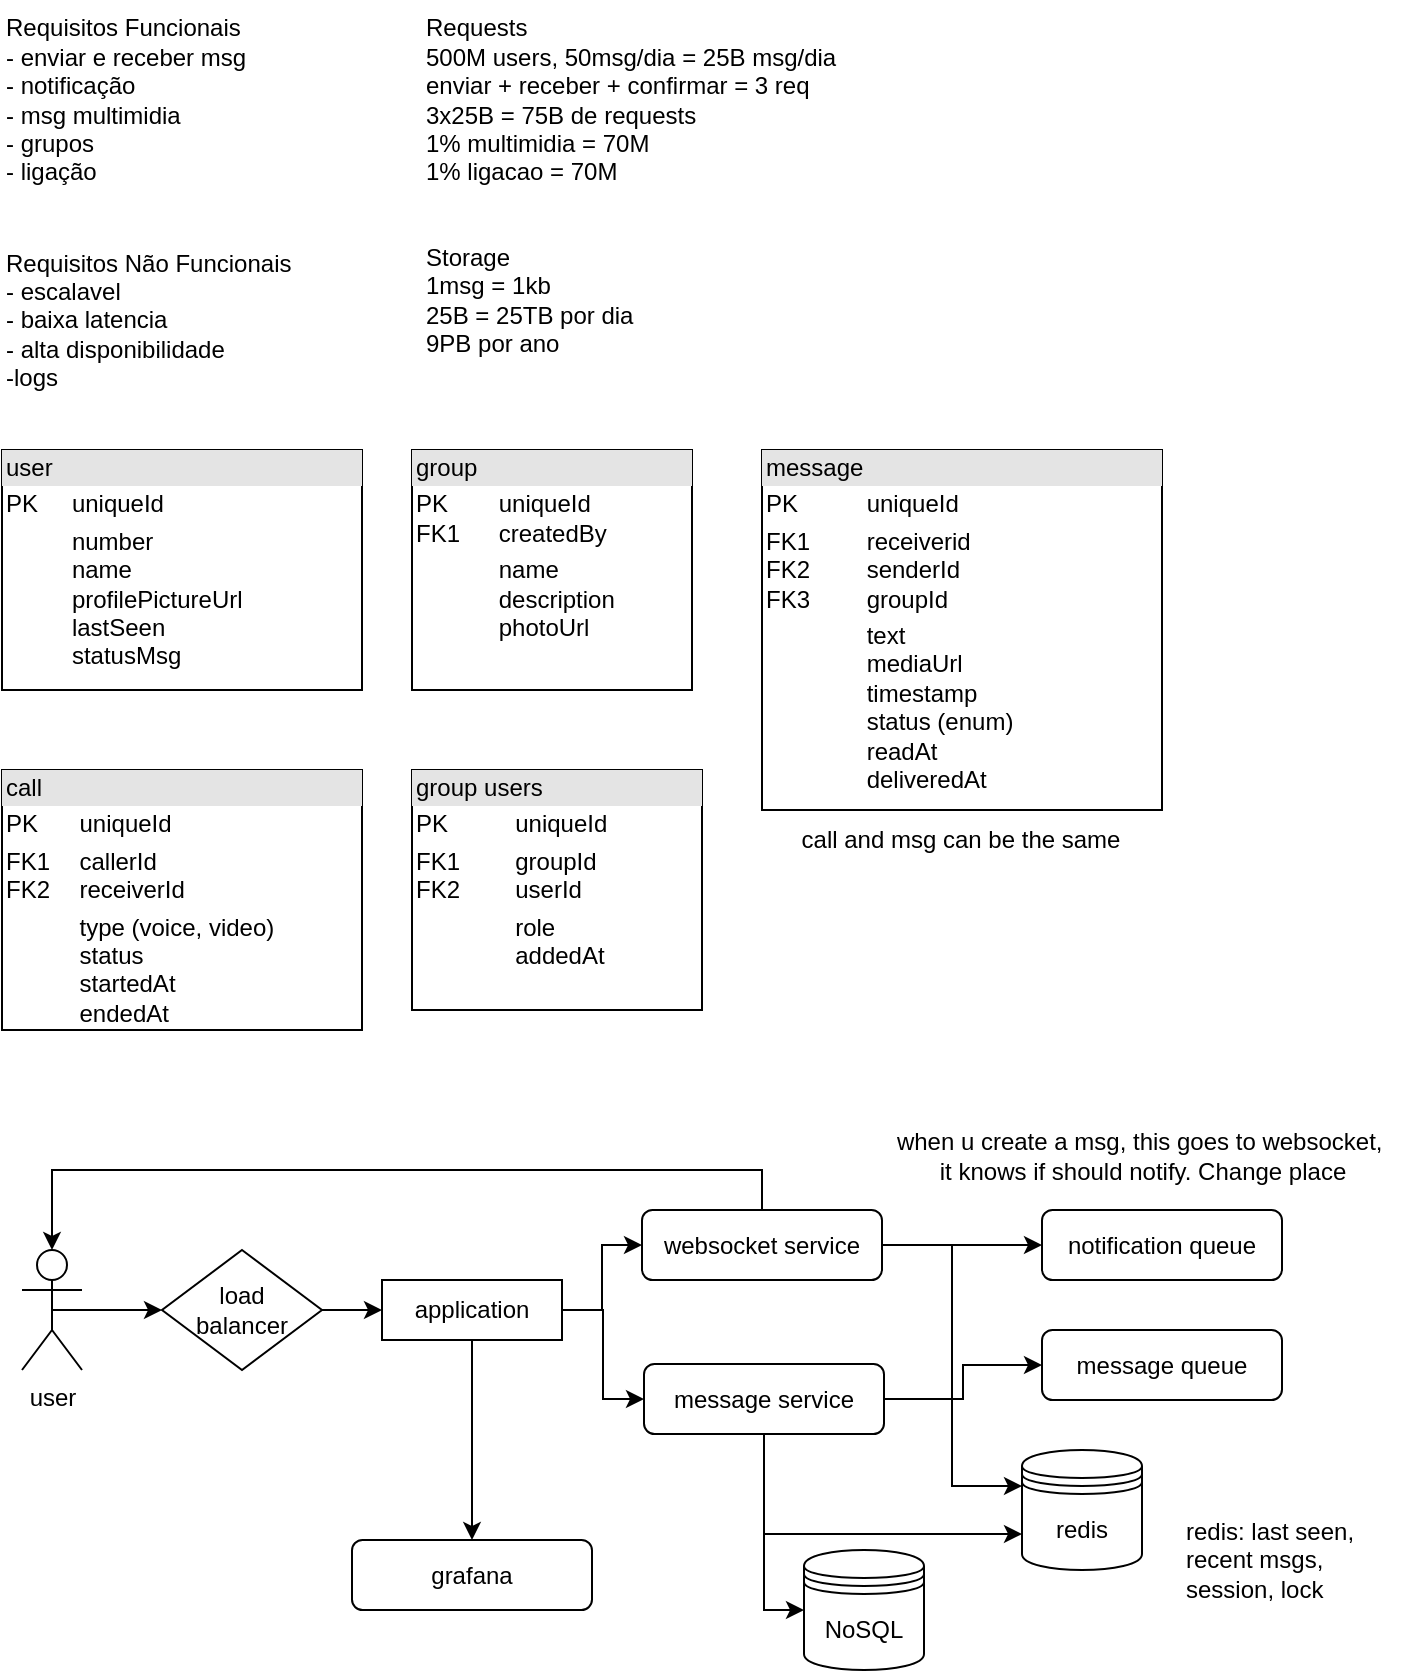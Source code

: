 <mxfile version="24.8.4">
  <diagram name="Página-1" id="xOaAkj4b48Gnb_sCeI06">
    <mxGraphModel dx="795" dy="606" grid="1" gridSize="10" guides="1" tooltips="1" connect="1" arrows="1" fold="1" page="1" pageScale="1" pageWidth="827" pageHeight="1169" math="0" shadow="0">
      <root>
        <mxCell id="0" />
        <mxCell id="1" parent="0" />
        <mxCell id="wXrM8oS1fU6yHg3NIPrC-1" value="Requisitos Funcionais&lt;div&gt;- enviar e receber msg&lt;/div&gt;&lt;div&gt;- notificação&amp;nbsp;&lt;/div&gt;&lt;div&gt;- msg multimidia&lt;/div&gt;&lt;div style=&quot;&quot;&gt;- grupos&lt;/div&gt;&lt;div style=&quot;&quot;&gt;- ligação&lt;/div&gt;" style="text;html=1;align=left;verticalAlign=middle;resizable=0;points=[];autosize=1;strokeColor=none;fillColor=none;" parent="1" vertex="1">
          <mxGeometry x="20" y="5" width="140" height="100" as="geometry" />
        </mxCell>
        <mxCell id="wXrM8oS1fU6yHg3NIPrC-2" value="Requisitos Não Funcionais&lt;div&gt;- escalavel&lt;/div&gt;&lt;div&gt;- baixa latencia&lt;/div&gt;&lt;div&gt;- alta disponibilidade&lt;/div&gt;&lt;div&gt;-logs&lt;/div&gt;" style="text;html=1;align=left;verticalAlign=middle;resizable=0;points=[];autosize=1;strokeColor=none;fillColor=none;" parent="1" vertex="1">
          <mxGeometry x="20" y="120" width="170" height="90" as="geometry" />
        </mxCell>
        <mxCell id="wXrM8oS1fU6yHg3NIPrC-3" value="Requests&lt;div&gt;500M users, 50msg/dia = 25B msg/dia&lt;/div&gt;&lt;div&gt;enviar + receber + confirmar = 3 req&lt;/div&gt;&lt;div&gt;3x25B = 75B de requests&lt;/div&gt;&lt;div&gt;1% multimidia = 70M&lt;/div&gt;&lt;div&gt;1% ligacao = 70M&lt;/div&gt;" style="text;html=1;align=left;verticalAlign=middle;resizable=0;points=[];autosize=1;strokeColor=none;fillColor=none;" parent="1" vertex="1">
          <mxGeometry x="230" y="5" width="230" height="100" as="geometry" />
        </mxCell>
        <mxCell id="wXrM8oS1fU6yHg3NIPrC-4" value="Storage&lt;div&gt;1msg = 1kb&lt;/div&gt;&lt;div&gt;25B = 25TB por dia&lt;/div&gt;&lt;div&gt;9PB por ano&lt;/div&gt;" style="text;html=1;align=left;verticalAlign=middle;resizable=0;points=[];autosize=1;strokeColor=none;fillColor=none;" parent="1" vertex="1">
          <mxGeometry x="230" y="120" width="130" height="70" as="geometry" />
        </mxCell>
        <mxCell id="wXrM8oS1fU6yHg3NIPrC-5" value="&lt;div style=&quot;box-sizing:border-box;width:100%;background:#e4e4e4;padding:2px;&quot;&gt;user&lt;/div&gt;&lt;table style=&quot;width:100%;font-size:1em;&quot; cellpadding=&quot;2&quot; cellspacing=&quot;0&quot;&gt;&lt;tbody&gt;&lt;tr&gt;&lt;td&gt;PK&lt;/td&gt;&lt;td&gt;uniqueId&lt;/td&gt;&lt;/tr&gt;&lt;tr&gt;&lt;td&gt;&lt;br&gt;&lt;/td&gt;&lt;td&gt;number&lt;br&gt;name&lt;br&gt;profilePictureUrl&lt;br&gt;lastSeen&lt;br&gt;statusMsg&lt;/td&gt;&lt;/tr&gt;&lt;tr&gt;&lt;td&gt;&lt;/td&gt;&lt;td&gt;&lt;br&gt;&lt;/td&gt;&lt;/tr&gt;&lt;/tbody&gt;&lt;/table&gt;" style="verticalAlign=top;align=left;overflow=fill;html=1;whiteSpace=wrap;" parent="1" vertex="1">
          <mxGeometry x="20" y="230" width="180" height="120" as="geometry" />
        </mxCell>
        <mxCell id="wXrM8oS1fU6yHg3NIPrC-6" value="&lt;div style=&quot;box-sizing:border-box;width:100%;background:#e4e4e4;padding:2px;&quot;&gt;message&lt;/div&gt;&lt;table style=&quot;width:100%;font-size:1em;&quot; cellpadding=&quot;2&quot; cellspacing=&quot;0&quot;&gt;&lt;tbody&gt;&lt;tr&gt;&lt;td&gt;PK&lt;/td&gt;&lt;td&gt;uniqueId&lt;/td&gt;&lt;/tr&gt;&lt;tr&gt;&lt;td&gt;FK1&lt;br&gt;FK2&lt;br&gt;FK3&lt;/td&gt;&lt;td&gt;receiverid&lt;br&gt;senderId&lt;br&gt;groupId&lt;/td&gt;&lt;/tr&gt;&lt;tr&gt;&lt;td&gt;&lt;/td&gt;&lt;td&gt;text&lt;br&gt;mediaUrl&lt;br&gt;timestamp&lt;br&gt;status (enum)&lt;br&gt;readAt&lt;br&gt;deliveredAt&lt;/td&gt;&lt;/tr&gt;&lt;/tbody&gt;&lt;/table&gt;" style="verticalAlign=top;align=left;overflow=fill;html=1;whiteSpace=wrap;" parent="1" vertex="1">
          <mxGeometry x="400" y="230" width="200" height="180" as="geometry" />
        </mxCell>
        <mxCell id="wXrM8oS1fU6yHg3NIPrC-7" value="&lt;div style=&quot;box-sizing:border-box;width:100%;background:#e4e4e4;padding:2px;&quot;&gt;group&lt;/div&gt;&lt;table style=&quot;width:100%;font-size:1em;&quot; cellpadding=&quot;2&quot; cellspacing=&quot;0&quot;&gt;&lt;tbody&gt;&lt;tr&gt;&lt;td&gt;PK&lt;br&gt;FK1&lt;/td&gt;&lt;td&gt;uniqueId&lt;br&gt;createdBy&lt;/td&gt;&lt;/tr&gt;&lt;tr&gt;&lt;td&gt;&lt;br&gt;&lt;/td&gt;&lt;td&gt;name&lt;br&gt;description&lt;br&gt;photoUrl&lt;/td&gt;&lt;/tr&gt;&lt;tr&gt;&lt;td&gt;&lt;/td&gt;&lt;td&gt;&lt;br&gt;&lt;/td&gt;&lt;/tr&gt;&lt;/tbody&gt;&lt;/table&gt;" style="verticalAlign=top;align=left;overflow=fill;html=1;whiteSpace=wrap;" parent="1" vertex="1">
          <mxGeometry x="225" y="230" width="140" height="120" as="geometry" />
        </mxCell>
        <mxCell id="wXrM8oS1fU6yHg3NIPrC-8" value="&lt;div style=&quot;box-sizing:border-box;width:100%;background:#e4e4e4;padding:2px;&quot;&gt;group users&lt;/div&gt;&lt;table style=&quot;width:100%;font-size:1em;&quot; cellpadding=&quot;2&quot; cellspacing=&quot;0&quot;&gt;&lt;tbody&gt;&lt;tr&gt;&lt;td&gt;PK&lt;/td&gt;&lt;td&gt;uniqueId&lt;/td&gt;&lt;/tr&gt;&lt;tr&gt;&lt;td&gt;FK1&lt;br&gt;FK2&lt;/td&gt;&lt;td&gt;groupId&lt;br&gt;userId&lt;/td&gt;&lt;/tr&gt;&lt;tr&gt;&lt;td&gt;&lt;/td&gt;&lt;td&gt;role&lt;br&gt;addedAt&lt;/td&gt;&lt;/tr&gt;&lt;/tbody&gt;&lt;/table&gt;" style="verticalAlign=top;align=left;overflow=fill;html=1;whiteSpace=wrap;" parent="1" vertex="1">
          <mxGeometry x="225" y="390" width="145" height="120" as="geometry" />
        </mxCell>
        <mxCell id="wXrM8oS1fU6yHg3NIPrC-9" value="&lt;div style=&quot;box-sizing:border-box;width:100%;background:#e4e4e4;padding:2px;&quot;&gt;call&lt;/div&gt;&lt;table style=&quot;width:100%;font-size:1em;&quot; cellpadding=&quot;2&quot; cellspacing=&quot;0&quot;&gt;&lt;tbody&gt;&lt;tr&gt;&lt;td&gt;PK&lt;/td&gt;&lt;td&gt;uniqueId&lt;/td&gt;&lt;/tr&gt;&lt;tr&gt;&lt;td&gt;FK1&lt;br&gt;FK2&lt;/td&gt;&lt;td&gt;callerId&lt;br&gt;receiverId&lt;/td&gt;&lt;/tr&gt;&lt;tr&gt;&lt;td&gt;&lt;/td&gt;&lt;td&gt;type (voice, video)&lt;br&gt;status&lt;br&gt;startedAt&lt;br&gt;endedAt&lt;/td&gt;&lt;/tr&gt;&lt;/tbody&gt;&lt;/table&gt;" style="verticalAlign=top;align=left;overflow=fill;html=1;whiteSpace=wrap;" parent="1" vertex="1">
          <mxGeometry x="20" y="390" width="180" height="130" as="geometry" />
        </mxCell>
        <mxCell id="wXrM8oS1fU6yHg3NIPrC-14" style="edgeStyle=orthogonalEdgeStyle;rounded=0;orthogonalLoop=1;jettySize=auto;html=1;exitX=0.5;exitY=0.5;exitDx=0;exitDy=0;exitPerimeter=0;" parent="1" source="wXrM8oS1fU6yHg3NIPrC-10" target="wXrM8oS1fU6yHg3NIPrC-11" edge="1">
          <mxGeometry relative="1" as="geometry" />
        </mxCell>
        <mxCell id="wXrM8oS1fU6yHg3NIPrC-10" value="user" style="shape=umlActor;verticalLabelPosition=bottom;verticalAlign=top;html=1;" parent="1" vertex="1">
          <mxGeometry x="30" y="630" width="30" height="60" as="geometry" />
        </mxCell>
        <mxCell id="wXrM8oS1fU6yHg3NIPrC-13" style="edgeStyle=orthogonalEdgeStyle;rounded=0;orthogonalLoop=1;jettySize=auto;html=1;exitX=1;exitY=0.5;exitDx=0;exitDy=0;entryX=0;entryY=0.5;entryDx=0;entryDy=0;" parent="1" source="wXrM8oS1fU6yHg3NIPrC-11" target="wXrM8oS1fU6yHg3NIPrC-12" edge="1">
          <mxGeometry relative="1" as="geometry" />
        </mxCell>
        <mxCell id="wXrM8oS1fU6yHg3NIPrC-11" value="load&lt;div&gt;balancer&lt;/div&gt;" style="rhombus;whiteSpace=wrap;html=1;" parent="1" vertex="1">
          <mxGeometry x="100" y="630" width="80" height="60" as="geometry" />
        </mxCell>
        <mxCell id="wXrM8oS1fU6yHg3NIPrC-17" style="edgeStyle=orthogonalEdgeStyle;rounded=0;orthogonalLoop=1;jettySize=auto;html=1;exitX=1;exitY=0.5;exitDx=0;exitDy=0;entryX=0;entryY=0.5;entryDx=0;entryDy=0;" parent="1" source="wXrM8oS1fU6yHg3NIPrC-12" target="wXrM8oS1fU6yHg3NIPrC-15" edge="1">
          <mxGeometry relative="1" as="geometry" />
        </mxCell>
        <mxCell id="wXrM8oS1fU6yHg3NIPrC-18" style="edgeStyle=orthogonalEdgeStyle;rounded=0;orthogonalLoop=1;jettySize=auto;html=1;exitX=1;exitY=0.5;exitDx=0;exitDy=0;entryX=0;entryY=0.5;entryDx=0;entryDy=0;" parent="1" source="wXrM8oS1fU6yHg3NIPrC-12" target="wXrM8oS1fU6yHg3NIPrC-16" edge="1">
          <mxGeometry relative="1" as="geometry" />
        </mxCell>
        <mxCell id="wXrM8oS1fU6yHg3NIPrC-31" style="edgeStyle=orthogonalEdgeStyle;rounded=0;orthogonalLoop=1;jettySize=auto;html=1;" parent="1" source="wXrM8oS1fU6yHg3NIPrC-12" target="wXrM8oS1fU6yHg3NIPrC-30" edge="1">
          <mxGeometry relative="1" as="geometry" />
        </mxCell>
        <mxCell id="wXrM8oS1fU6yHg3NIPrC-12" value="application" style="rounded=0;whiteSpace=wrap;html=1;" parent="1" vertex="1">
          <mxGeometry x="210" y="645" width="90" height="30" as="geometry" />
        </mxCell>
        <mxCell id="wXrM8oS1fU6yHg3NIPrC-36" value="" style="edgeStyle=orthogonalEdgeStyle;rounded=0;orthogonalLoop=1;jettySize=auto;html=1;" parent="1" source="wXrM8oS1fU6yHg3NIPrC-15" target="wXrM8oS1fU6yHg3NIPrC-35" edge="1">
          <mxGeometry relative="1" as="geometry" />
        </mxCell>
        <mxCell id="wXrM8oS1fU6yHg3NIPrC-40" style="edgeStyle=orthogonalEdgeStyle;rounded=0;orthogonalLoop=1;jettySize=auto;html=1;exitX=1;exitY=0.5;exitDx=0;exitDy=0;entryX=0;entryY=0.3;entryDx=0;entryDy=0;" parent="1" source="wXrM8oS1fU6yHg3NIPrC-15" target="wXrM8oS1fU6yHg3NIPrC-39" edge="1">
          <mxGeometry relative="1" as="geometry" />
        </mxCell>
        <mxCell id="wXrM8oS1fU6yHg3NIPrC-15" value="websocket service" style="rounded=1;whiteSpace=wrap;html=1;" parent="1" vertex="1">
          <mxGeometry x="340" y="610" width="120" height="35" as="geometry" />
        </mxCell>
        <mxCell id="wXrM8oS1fU6yHg3NIPrC-24" style="edgeStyle=orthogonalEdgeStyle;rounded=0;orthogonalLoop=1;jettySize=auto;html=1;entryX=0;entryY=0.5;entryDx=0;entryDy=0;" parent="1" source="wXrM8oS1fU6yHg3NIPrC-16" target="wXrM8oS1fU6yHg3NIPrC-21" edge="1">
          <mxGeometry relative="1" as="geometry" />
        </mxCell>
        <mxCell id="wXrM8oS1fU6yHg3NIPrC-38" value="" style="edgeStyle=orthogonalEdgeStyle;rounded=0;orthogonalLoop=1;jettySize=auto;html=1;" parent="1" source="wXrM8oS1fU6yHg3NIPrC-16" target="wXrM8oS1fU6yHg3NIPrC-37" edge="1">
          <mxGeometry relative="1" as="geometry" />
        </mxCell>
        <mxCell id="wXrM8oS1fU6yHg3NIPrC-41" style="edgeStyle=orthogonalEdgeStyle;rounded=0;orthogonalLoop=1;jettySize=auto;html=1;exitX=0.5;exitY=1;exitDx=0;exitDy=0;entryX=0;entryY=0.7;entryDx=0;entryDy=0;" parent="1" source="wXrM8oS1fU6yHg3NIPrC-16" target="wXrM8oS1fU6yHg3NIPrC-39" edge="1">
          <mxGeometry relative="1" as="geometry" />
        </mxCell>
        <mxCell id="wXrM8oS1fU6yHg3NIPrC-16" value="message service" style="rounded=1;whiteSpace=wrap;html=1;" parent="1" vertex="1">
          <mxGeometry x="341" y="687" width="120" height="35" as="geometry" />
        </mxCell>
        <mxCell id="wXrM8oS1fU6yHg3NIPrC-20" style="edgeStyle=orthogonalEdgeStyle;rounded=0;orthogonalLoop=1;jettySize=auto;html=1;exitX=0.5;exitY=0;exitDx=0;exitDy=0;entryX=0.5;entryY=0;entryDx=0;entryDy=0;entryPerimeter=0;" parent="1" source="wXrM8oS1fU6yHg3NIPrC-15" target="wXrM8oS1fU6yHg3NIPrC-10" edge="1">
          <mxGeometry relative="1" as="geometry" />
        </mxCell>
        <mxCell id="wXrM8oS1fU6yHg3NIPrC-21" value="NoSQL" style="shape=datastore;whiteSpace=wrap;html=1;" parent="1" vertex="1">
          <mxGeometry x="421" y="780" width="60" height="60" as="geometry" />
        </mxCell>
        <mxCell id="wXrM8oS1fU6yHg3NIPrC-30" value="grafana" style="rounded=1;whiteSpace=wrap;html=1;" parent="1" vertex="1">
          <mxGeometry x="195" y="775" width="120" height="35" as="geometry" />
        </mxCell>
        <mxCell id="wXrM8oS1fU6yHg3NIPrC-35" value="notification queue" style="rounded=1;whiteSpace=wrap;html=1;" parent="1" vertex="1">
          <mxGeometry x="540" y="610" width="120" height="35" as="geometry" />
        </mxCell>
        <mxCell id="wXrM8oS1fU6yHg3NIPrC-37" value="message queue" style="rounded=1;whiteSpace=wrap;html=1;" parent="1" vertex="1">
          <mxGeometry x="540" y="670" width="120" height="35" as="geometry" />
        </mxCell>
        <mxCell id="wXrM8oS1fU6yHg3NIPrC-39" value="redis" style="shape=datastore;whiteSpace=wrap;html=1;" parent="1" vertex="1">
          <mxGeometry x="530" y="730" width="60" height="60" as="geometry" />
        </mxCell>
        <mxCell id="wXrM8oS1fU6yHg3NIPrC-43" value="redis: last seen,&lt;div&gt;recent msgs,&lt;/div&gt;&lt;div&gt;session,&amp;nbsp;&lt;span style=&quot;background-color: initial;&quot;&gt;lock&lt;/span&gt;&lt;/div&gt;" style="text;html=1;align=left;verticalAlign=middle;resizable=0;points=[];autosize=1;strokeColor=none;fillColor=none;" parent="1" vertex="1">
          <mxGeometry x="610" y="755" width="110" height="60" as="geometry" />
        </mxCell>
        <mxCell id="9bwKKUPzYdFVsSCPyusj-1" value="call and msg can be the same" style="text;html=1;align=center;verticalAlign=middle;resizable=0;points=[];autosize=1;strokeColor=none;fillColor=none;" vertex="1" parent="1">
          <mxGeometry x="409" y="410" width="180" height="30" as="geometry" />
        </mxCell>
        <mxCell id="9bwKKUPzYdFVsSCPyusj-2" value="when u create a msg, this goes to websocket,&amp;nbsp;&lt;div&gt;it knows if should notify. Change place&lt;/div&gt;" style="text;html=1;align=center;verticalAlign=middle;resizable=0;points=[];autosize=1;strokeColor=none;fillColor=none;" vertex="1" parent="1">
          <mxGeometry x="455" y="563" width="270" height="40" as="geometry" />
        </mxCell>
      </root>
    </mxGraphModel>
  </diagram>
</mxfile>
